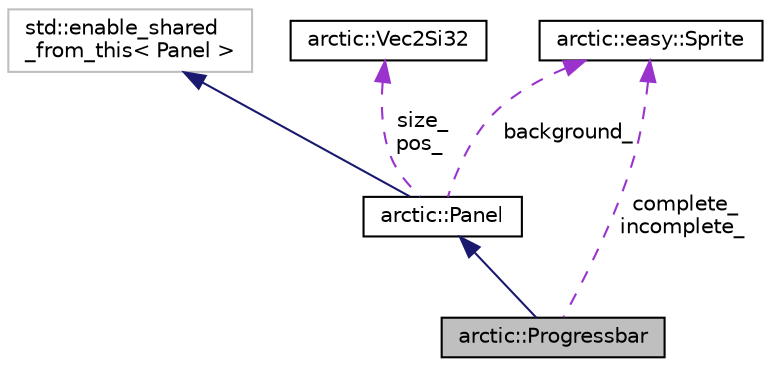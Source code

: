 digraph "arctic::Progressbar"
{
 // LATEX_PDF_SIZE
  edge [fontname="Helvetica",fontsize="10",labelfontname="Helvetica",labelfontsize="10"];
  node [fontname="Helvetica",fontsize="10",shape=record];
  Node3 [label="arctic::Progressbar",height=0.2,width=0.4,color="black", fillcolor="grey75", style="filled", fontcolor="black",tooltip=" "];
  Node4 -> Node3 [dir="back",color="midnightblue",fontsize="10",style="solid",fontname="Helvetica"];
  Node4 [label="arctic::Panel",height=0.2,width=0.4,color="black", fillcolor="white", style="filled",URL="$classarctic_1_1_panel.html",tooltip=" "];
  Node5 -> Node4 [dir="back",color="midnightblue",fontsize="10",style="solid",fontname="Helvetica"];
  Node5 [label="std::enable_shared\l_from_this\< Panel \>",height=0.2,width=0.4,color="grey75", fillcolor="white", style="filled",tooltip=" "];
  Node6 -> Node4 [dir="back",color="darkorchid3",fontsize="10",style="dashed",label=" size_\npos_" ,fontname="Helvetica"];
  Node6 [label="arctic::Vec2Si32",height=0.2,width=0.4,color="black", fillcolor="white", style="filled",URL="$structarctic_1_1_vec2_si32.html",tooltip=" "];
  Node7 -> Node4 [dir="back",color="darkorchid3",fontsize="10",style="dashed",label=" background_" ,fontname="Helvetica"];
  Node7 [label="arctic::easy::Sprite",height=0.2,width=0.4,color="black", fillcolor="white", style="filled",URL="$classarctic_1_1easy_1_1_sprite.html",tooltip=" "];
  Node7 -> Node3 [dir="back",color="darkorchid3",fontsize="10",style="dashed",label=" complete_\nincomplete_" ,fontname="Helvetica"];
}
